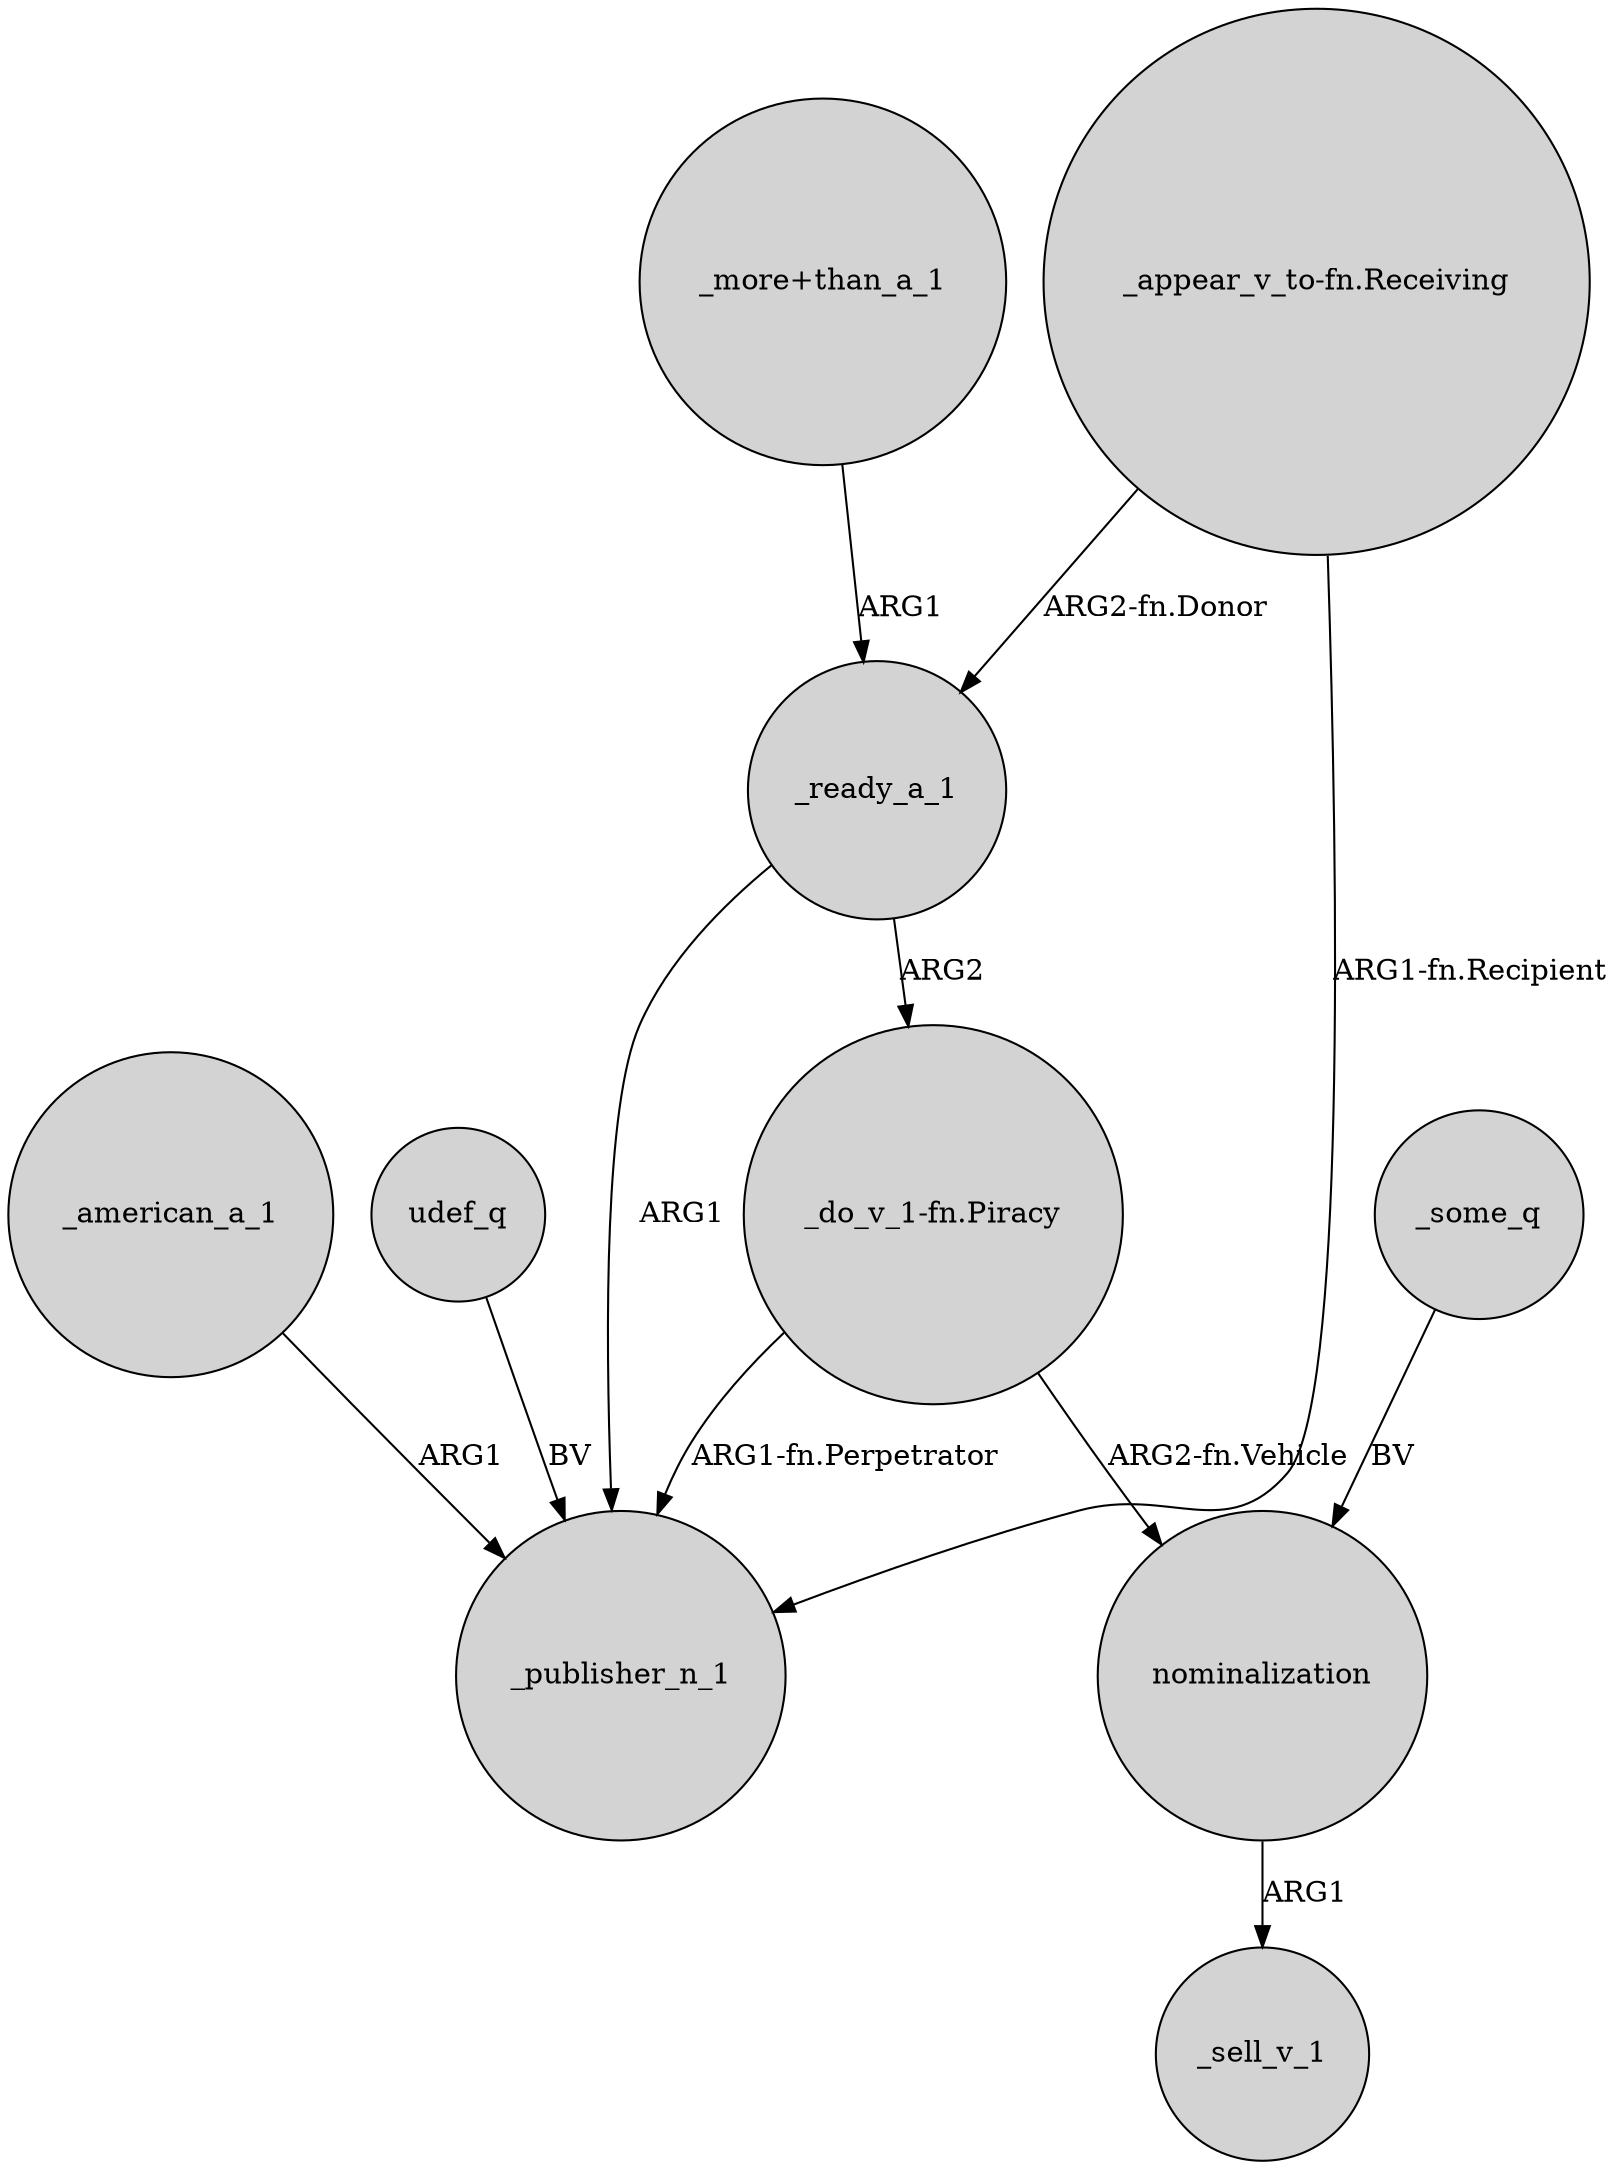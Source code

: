 digraph {
	node [shape=circle style=filled]
	"_do_v_1-fn.Piracy" -> _publisher_n_1 [label="ARG1-fn.Perpetrator"]
	"_appear_v_to-fn.Receiving" -> _ready_a_1 [label="ARG2-fn.Donor"]
	_american_a_1 -> _publisher_n_1 [label=ARG1]
	_some_q -> nominalization [label=BV]
	udef_q -> _publisher_n_1 [label=BV]
	"_do_v_1-fn.Piracy" -> nominalization [label="ARG2-fn.Vehicle"]
	_ready_a_1 -> "_do_v_1-fn.Piracy" [label=ARG2]
	_ready_a_1 -> _publisher_n_1 [label=ARG1]
	"_appear_v_to-fn.Receiving" -> _publisher_n_1 [label="ARG1-fn.Recipient"]
	nominalization -> _sell_v_1 [label=ARG1]
	"_more+than_a_1" -> _ready_a_1 [label=ARG1]
}
